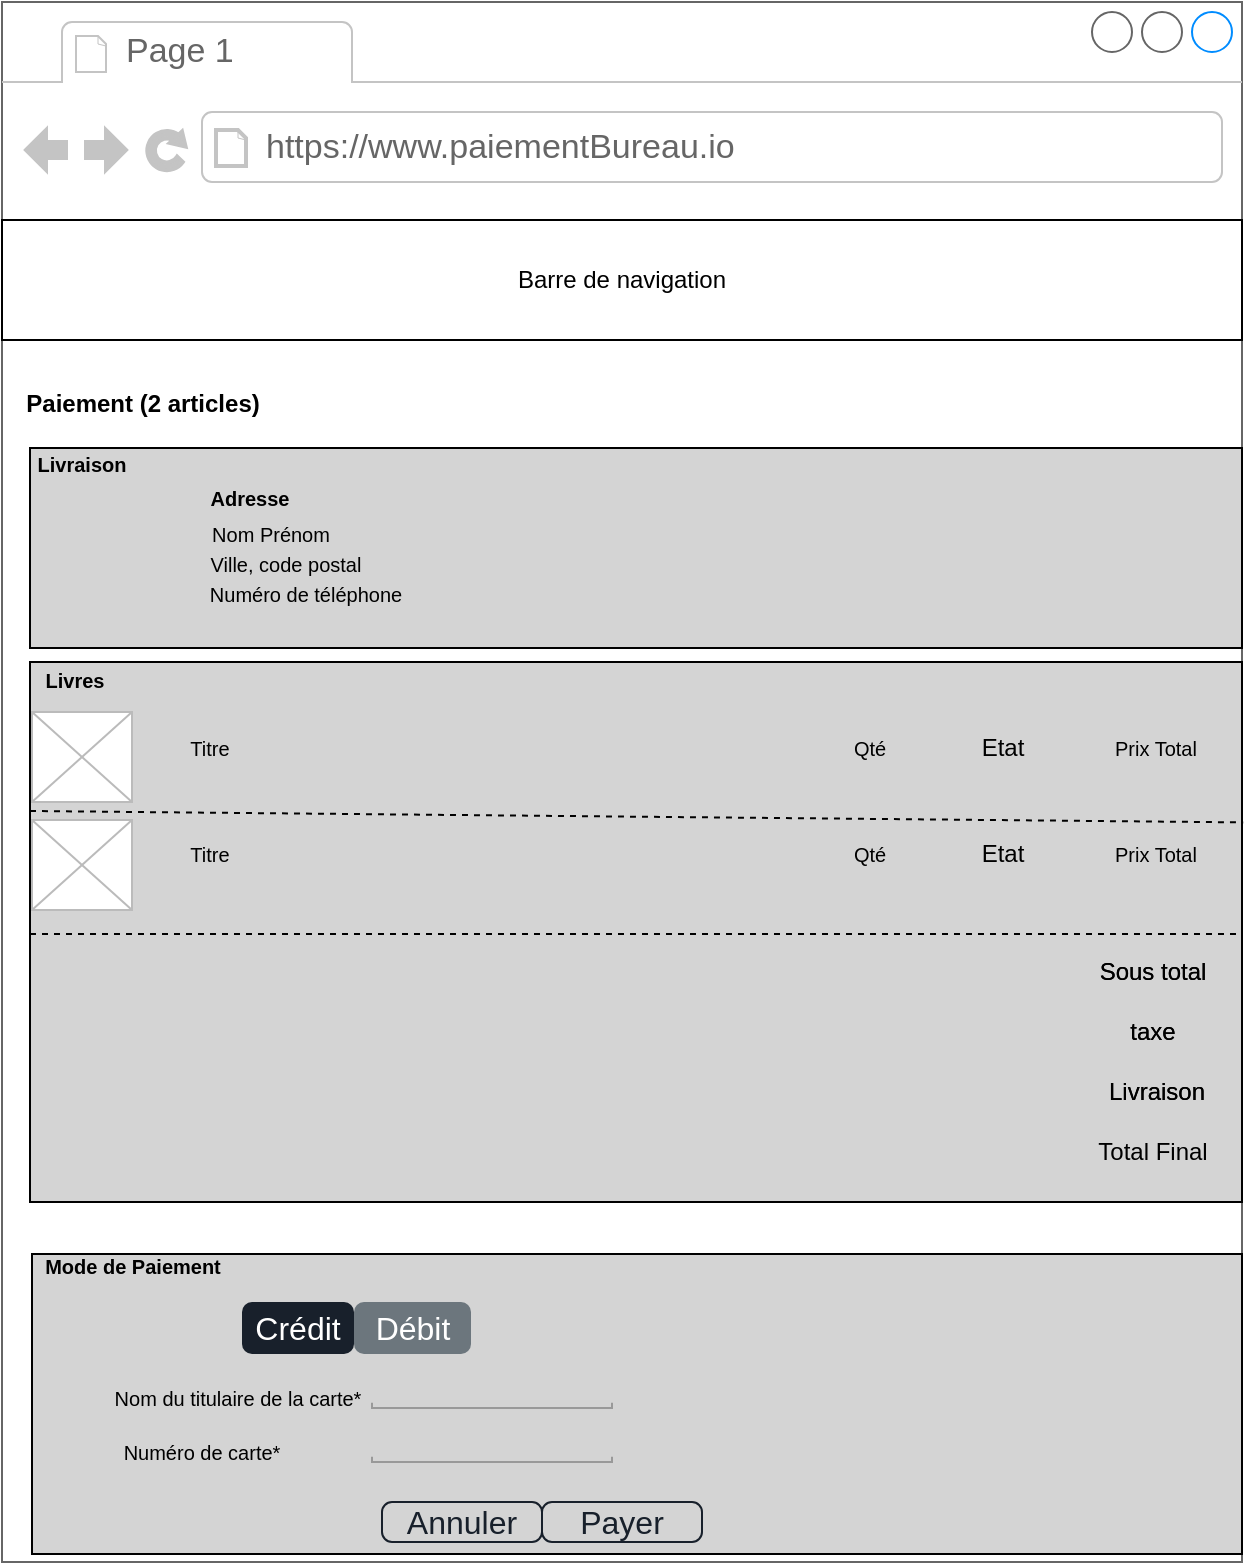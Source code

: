 <mxfile version="20.2.3" type="device"><diagram id="MnVo7oAfzeX79Uz1wtjh" name="Page-1"><mxGraphModel dx="1038" dy="649" grid="1" gridSize="10" guides="1" tooltips="1" connect="1" arrows="1" fold="1" page="1" pageScale="1" pageWidth="850" pageHeight="1100" math="0" shadow="0"><root><mxCell id="0"/><mxCell id="1" parent="0"/><mxCell id="9qUzUeZIBtW0LByiOXfO-1" value="" style="strokeWidth=1;shadow=0;dashed=0;align=center;html=1;shape=mxgraph.mockup.containers.browserWindow;rSize=0;strokeColor=#666666;strokeColor2=#008cff;strokeColor3=#c4c4c4;mainText=,;recursiveResize=0;" parent="1" vertex="1"><mxGeometry x="70" y="40" width="620" height="780" as="geometry"/></mxCell><mxCell id="9qUzUeZIBtW0LByiOXfO-2" value="Page 1" style="strokeWidth=1;shadow=0;dashed=0;align=center;html=1;shape=mxgraph.mockup.containers.anchor;fontSize=17;fontColor=#666666;align=left;" parent="9qUzUeZIBtW0LByiOXfO-1" vertex="1"><mxGeometry x="60" y="12" width="110" height="26" as="geometry"/></mxCell><mxCell id="9qUzUeZIBtW0LByiOXfO-3" value="https://www.paiementBureau.io" style="strokeWidth=1;shadow=0;dashed=0;align=center;html=1;shape=mxgraph.mockup.containers.anchor;rSize=0;fontSize=17;fontColor=#666666;align=left;" parent="9qUzUeZIBtW0LByiOXfO-1" vertex="1"><mxGeometry x="130" y="60" width="250" height="26" as="geometry"/></mxCell><mxCell id="9qUzUeZIBtW0LByiOXfO-6" value="" style="rounded=0;whiteSpace=wrap;html=1;fillColor=#D4D4D4;" parent="9qUzUeZIBtW0LByiOXfO-1" vertex="1"><mxGeometry x="14" y="223" width="606" height="100" as="geometry"/></mxCell><mxCell id="9qUzUeZIBtW0LByiOXfO-8" value="&lt;b&gt;Livraison&lt;/b&gt;" style="text;html=1;strokeColor=none;fillColor=none;align=center;verticalAlign=middle;whiteSpace=wrap;rounded=0;fontSize=10;" parent="9qUzUeZIBtW0LByiOXfO-1" vertex="1"><mxGeometry x="10" y="220" width="60" height="22" as="geometry"/></mxCell><mxCell id="9qUzUeZIBtW0LByiOXfO-9" value="&lt;b&gt;Adresse&lt;/b&gt;" style="text;html=1;strokeColor=none;fillColor=none;align=center;verticalAlign=middle;whiteSpace=wrap;rounded=0;fontSize=10;" parent="9qUzUeZIBtW0LByiOXfO-1" vertex="1"><mxGeometry x="94" y="237" width="60" height="21" as="geometry"/></mxCell><mxCell id="9qUzUeZIBtW0LByiOXfO-10" value="Nom Prénom" style="text;html=1;strokeColor=none;fillColor=none;align=center;verticalAlign=middle;whiteSpace=wrap;rounded=0;fontSize=10;" parent="9qUzUeZIBtW0LByiOXfO-1" vertex="1"><mxGeometry x="100" y="258" width="69" height="15" as="geometry"/></mxCell><mxCell id="9qUzUeZIBtW0LByiOXfO-11" value="Ville, code postal" style="text;html=1;strokeColor=none;fillColor=none;align=center;verticalAlign=middle;whiteSpace=wrap;rounded=0;fontSize=10;" parent="9qUzUeZIBtW0LByiOXfO-1" vertex="1"><mxGeometry x="100" y="273" width="84" height="15" as="geometry"/></mxCell><mxCell id="9qUzUeZIBtW0LByiOXfO-12" value="Numéro de téléphone" style="text;html=1;strokeColor=none;fillColor=none;align=center;verticalAlign=middle;whiteSpace=wrap;rounded=0;fontSize=10;" parent="9qUzUeZIBtW0LByiOXfO-1" vertex="1"><mxGeometry x="100" y="288" width="104" height="15" as="geometry"/></mxCell><mxCell id="9qUzUeZIBtW0LByiOXfO-13" value="" style="rounded=0;whiteSpace=wrap;html=1;fillColor=#D4D4D4;" parent="9qUzUeZIBtW0LByiOXfO-1" vertex="1"><mxGeometry x="14" y="330" width="606" height="270" as="geometry"/></mxCell><mxCell id="9qUzUeZIBtW0LByiOXfO-14" value="" style="dashed=0;shape=mxgraph.gmdl.image;strokeColor=#bbbbbb;fillColor=#ffffff;" parent="9qUzUeZIBtW0LByiOXfO-1" vertex="1"><mxGeometry x="15" y="355" width="50" height="45" as="geometry"/></mxCell><mxCell id="9qUzUeZIBtW0LByiOXfO-15" value="Titre" style="text;html=1;strokeColor=none;fillColor=none;align=center;verticalAlign=middle;whiteSpace=wrap;rounded=0;fontSize=10;" parent="9qUzUeZIBtW0LByiOXfO-1" vertex="1"><mxGeometry x="74" y="358" width="60" height="30" as="geometry"/></mxCell><mxCell id="9qUzUeZIBtW0LByiOXfO-16" value="Qté" style="text;html=1;strokeColor=none;fillColor=none;align=center;verticalAlign=middle;whiteSpace=wrap;rounded=0;fontSize=10;" parent="9qUzUeZIBtW0LByiOXfO-1" vertex="1"><mxGeometry x="419" y="358" width="30" height="30" as="geometry"/></mxCell><mxCell id="9qUzUeZIBtW0LByiOXfO-17" value="Prix Total" style="text;html=1;strokeColor=none;fillColor=none;align=center;verticalAlign=middle;whiteSpace=wrap;rounded=0;fontSize=10;" parent="9qUzUeZIBtW0LByiOXfO-1" vertex="1"><mxGeometry x="552" y="358" width="50" height="30" as="geometry"/></mxCell><mxCell id="9qUzUeZIBtW0LByiOXfO-18" value="" style="endArrow=none;html=1;rounded=0;fontSize=10;exitX=0;exitY=0.5;exitDx=0;exitDy=0;entryX=1.001;entryY=0.297;entryDx=0;entryDy=0;dashed=1;entryPerimeter=0;" parent="9qUzUeZIBtW0LByiOXfO-1" target="9qUzUeZIBtW0LByiOXfO-13" edge="1"><mxGeometry width="50" height="50" relative="1" as="geometry"><mxPoint x="14" y="404.5" as="sourcePoint"/><mxPoint x="284" y="404.5" as="targetPoint"/></mxGeometry></mxCell><mxCell id="9qUzUeZIBtW0LByiOXfO-19" value="" style="dashed=0;shape=mxgraph.gmdl.image;strokeColor=#bbbbbb;fillColor=#ffffff;" parent="9qUzUeZIBtW0LByiOXfO-1" vertex="1"><mxGeometry x="15" y="409" width="50" height="45" as="geometry"/></mxCell><mxCell id="9qUzUeZIBtW0LByiOXfO-20" value="Titre" style="text;html=1;strokeColor=none;fillColor=none;align=center;verticalAlign=middle;whiteSpace=wrap;rounded=0;fontSize=10;" parent="9qUzUeZIBtW0LByiOXfO-1" vertex="1"><mxGeometry x="74" y="411" width="60" height="30" as="geometry"/></mxCell><mxCell id="9qUzUeZIBtW0LByiOXfO-21" value="Qté" style="text;html=1;strokeColor=none;fillColor=none;align=center;verticalAlign=middle;whiteSpace=wrap;rounded=0;fontSize=10;" parent="9qUzUeZIBtW0LByiOXfO-1" vertex="1"><mxGeometry x="419" y="411" width="30" height="30" as="geometry"/></mxCell><mxCell id="9qUzUeZIBtW0LByiOXfO-22" value="Prix Total" style="text;html=1;strokeColor=none;fillColor=none;align=center;verticalAlign=middle;whiteSpace=wrap;rounded=0;fontSize=10;" parent="9qUzUeZIBtW0LByiOXfO-1" vertex="1"><mxGeometry x="552" y="411" width="50" height="30" as="geometry"/></mxCell><mxCell id="9qUzUeZIBtW0LByiOXfO-24" value="&lt;b&gt;Livres&lt;/b&gt;" style="text;html=1;strokeColor=none;fillColor=none;align=center;verticalAlign=middle;whiteSpace=wrap;rounded=0;fontSize=10;" parent="9qUzUeZIBtW0LByiOXfO-1" vertex="1"><mxGeometry x="14" y="332" width="45" height="13" as="geometry"/></mxCell><mxCell id="9qUzUeZIBtW0LByiOXfO-23" value="" style="rounded=0;whiteSpace=wrap;html=1;fillColor=#D4D4D4;" parent="9qUzUeZIBtW0LByiOXfO-1" vertex="1"><mxGeometry x="15" y="626" width="605" height="150" as="geometry"/></mxCell><mxCell id="9qUzUeZIBtW0LByiOXfO-25" value="&lt;b&gt;Mode de Paiement&lt;/b&gt;" style="text;html=1;strokeColor=none;fillColor=none;align=center;verticalAlign=middle;whiteSpace=wrap;rounded=0;fontSize=10;" parent="9qUzUeZIBtW0LByiOXfO-1" vertex="1"><mxGeometry x="16" y="625" width="99" height="13" as="geometry"/></mxCell><mxCell id="9qUzUeZIBtW0LByiOXfO-26" value="Crédit" style="html=1;shadow=0;dashed=0;shape=mxgraph.bootstrap.rrect;rSize=5;strokeColor=none;strokeWidth=1;fillColor=#18202B;fontColor=#FFFFFF;whiteSpace=wrap;align=center;verticalAlign=middle;spacingLeft=0;fontStyle=0;fontSize=16;spacing=5;" parent="9qUzUeZIBtW0LByiOXfO-1" vertex="1"><mxGeometry x="120" y="650" width="56" height="26" as="geometry"/></mxCell><mxCell id="9qUzUeZIBtW0LByiOXfO-27" value="Débit" style="html=1;shadow=0;dashed=0;shape=mxgraph.bootstrap.rrect;rSize=5;strokeColor=none;strokeWidth=1;fillColor=#6C767D;fontColor=#FFFFFF;whiteSpace=wrap;align=center;verticalAlign=middle;spacingLeft=0;fontStyle=0;fontSize=16;spacing=5;" parent="9qUzUeZIBtW0LByiOXfO-1" vertex="1"><mxGeometry x="176" y="650" width="58.5" height="26" as="geometry"/></mxCell><mxCell id="9qUzUeZIBtW0LByiOXfO-28" value="Nom du titulaire de la carte*" style="text;html=1;strokeColor=none;fillColor=none;align=center;verticalAlign=middle;whiteSpace=wrap;rounded=0;fontSize=10;" parent="9qUzUeZIBtW0LByiOXfO-1" vertex="1"><mxGeometry x="51" y="683" width="134" height="30" as="geometry"/></mxCell><mxCell id="9qUzUeZIBtW0LByiOXfO-29" value="" style="strokeWidth=1;html=1;shadow=0;dashed=0;shape=mxgraph.android.textfield;align=center;strokeColor=#999999;pointerEvents=1;fontSize=10;fillColor=#18202B;" parent="9qUzUeZIBtW0LByiOXfO-1" vertex="1"><mxGeometry x="185" y="687" width="120" height="16" as="geometry"/></mxCell><mxCell id="9qUzUeZIBtW0LByiOXfO-30" value="Numéro de carte*" style="text;html=1;strokeColor=none;fillColor=none;align=center;verticalAlign=middle;whiteSpace=wrap;rounded=0;fontSize=10;" parent="9qUzUeZIBtW0LByiOXfO-1" vertex="1"><mxGeometry x="55" y="710" width="90" height="30" as="geometry"/></mxCell><mxCell id="9qUzUeZIBtW0LByiOXfO-31" value="" style="strokeWidth=1;html=1;shadow=0;dashed=0;shape=mxgraph.android.textfield;align=center;strokeColor=#999999;pointerEvents=1;fontSize=10;fillColor=#18202B;" parent="9qUzUeZIBtW0LByiOXfO-1" vertex="1"><mxGeometry x="185" y="714" width="120" height="16" as="geometry"/></mxCell><mxCell id="9qUzUeZIBtW0LByiOXfO-32" value="&lt;font color=&quot;#18202b&quot;&gt;Payer&lt;/font&gt;" style="html=1;shadow=0;dashed=0;shape=mxgraph.bootstrap.rrect;rSize=5;strokeColor=#18202B;strokeWidth=1;fillColor=none;fontColor=#0085FC;whiteSpace=wrap;align=center;verticalAlign=middle;spacingLeft=0;fontStyle=0;fontSize=16;spacing=5;" parent="9qUzUeZIBtW0LByiOXfO-1" vertex="1"><mxGeometry x="270" y="750" width="80" height="20" as="geometry"/></mxCell><mxCell id="x44Z7aAIWkWqeMxP52wS-2" value="&lt;font color=&quot;#18202b&quot;&gt;Annuler&lt;/font&gt;" style="html=1;shadow=0;dashed=0;shape=mxgraph.bootstrap.rrect;rSize=5;strokeColor=#18202B;strokeWidth=1;fillColor=none;fontColor=#0085FC;whiteSpace=wrap;align=center;verticalAlign=middle;spacingLeft=0;fontStyle=0;fontSize=16;spacing=5;" parent="9qUzUeZIBtW0LByiOXfO-1" vertex="1"><mxGeometry x="190" y="750" width="80" height="20" as="geometry"/></mxCell><mxCell id="x44Z7aAIWkWqeMxP52wS-5" value="Etat" style="text;html=1;align=center;verticalAlign=middle;resizable=0;points=[];autosize=1;strokeColor=none;fillColor=none;" parent="9qUzUeZIBtW0LByiOXfO-1" vertex="1"><mxGeometry x="480" y="358" width="40" height="30" as="geometry"/></mxCell><mxCell id="x44Z7aAIWkWqeMxP52wS-6" value="Etat" style="text;html=1;align=center;verticalAlign=middle;resizable=0;points=[];autosize=1;strokeColor=none;fillColor=none;" parent="9qUzUeZIBtW0LByiOXfO-1" vertex="1"><mxGeometry x="480" y="411" width="40" height="30" as="geometry"/></mxCell><mxCell id="x44Z7aAIWkWqeMxP52wS-11" value="" style="endArrow=none;html=1;rounded=0;fontSize=10;exitX=0;exitY=0.75;exitDx=0;exitDy=0;entryX=1;entryY=0.75;entryDx=0;entryDy=0;dashed=1;" parent="9qUzUeZIBtW0LByiOXfO-1" edge="1"><mxGeometry width="50" height="50" relative="1" as="geometry"><mxPoint x="14" y="466" as="sourcePoint"/><mxPoint x="620" y="466" as="targetPoint"/></mxGeometry></mxCell><mxCell id="x44Z7aAIWkWqeMxP52wS-7" value="Sous total" style="text;html=1;align=center;verticalAlign=middle;resizable=0;points=[];autosize=1;strokeColor=none;fillColor=none;" parent="9qUzUeZIBtW0LByiOXfO-1" vertex="1"><mxGeometry x="535" y="470" width="80" height="30" as="geometry"/></mxCell><mxCell id="x44Z7aAIWkWqeMxP52wS-8" value="taxe" style="text;html=1;align=center;verticalAlign=middle;resizable=0;points=[];autosize=1;strokeColor=none;fillColor=none;" parent="9qUzUeZIBtW0LByiOXfO-1" vertex="1"><mxGeometry x="550" y="500" width="50" height="30" as="geometry"/></mxCell><mxCell id="x44Z7aAIWkWqeMxP52wS-9" value="Livraison" style="text;html=1;align=center;verticalAlign=middle;resizable=0;points=[];autosize=1;strokeColor=none;fillColor=none;" parent="9qUzUeZIBtW0LByiOXfO-1" vertex="1"><mxGeometry x="542" y="530" width="70" height="30" as="geometry"/></mxCell><mxCell id="x44Z7aAIWkWqeMxP52wS-3" value="Total Final" style="text;html=1;align=center;verticalAlign=middle;resizable=0;points=[];autosize=1;strokeColor=none;fillColor=none;" parent="9qUzUeZIBtW0LByiOXfO-1" vertex="1"><mxGeometry x="535" y="560" width="80" height="30" as="geometry"/></mxCell><mxCell id="hAWsc5_t7SBI0EG2LQoL-1" value="Sous total" style="text;html=1;align=center;verticalAlign=middle;resizable=0;points=[];autosize=1;strokeColor=none;fillColor=none;" parent="9qUzUeZIBtW0LByiOXfO-1" vertex="1"><mxGeometry x="535" y="470" width="80" height="30" as="geometry"/></mxCell><mxCell id="hAWsc5_t7SBI0EG2LQoL-2" value="taxe" style="text;html=1;align=center;verticalAlign=middle;resizable=0;points=[];autosize=1;strokeColor=none;fillColor=none;" parent="9qUzUeZIBtW0LByiOXfO-1" vertex="1"><mxGeometry x="550" y="500" width="50" height="30" as="geometry"/></mxCell><mxCell id="hAWsc5_t7SBI0EG2LQoL-3" value="Livraison" style="text;html=1;align=center;verticalAlign=middle;resizable=0;points=[];autosize=1;strokeColor=none;fillColor=none;" parent="9qUzUeZIBtW0LByiOXfO-1" vertex="1"><mxGeometry x="542" y="530" width="70" height="30" as="geometry"/></mxCell><mxCell id="9qUzUeZIBtW0LByiOXfO-4" value="Barre de navigation" style="rounded=0;whiteSpace=wrap;html=1;" parent="1" vertex="1"><mxGeometry x="70" y="149" width="620" height="60" as="geometry"/></mxCell><mxCell id="9qUzUeZIBtW0LByiOXfO-5" value="&lt;b&gt;Paiement (2 articles)&lt;/b&gt;" style="text;html=1;align=center;verticalAlign=middle;resizable=0;points=[];autosize=1;strokeColor=none;fillColor=none;" parent="1" vertex="1"><mxGeometry x="70" y="226" width="140" height="30" as="geometry"/></mxCell></root></mxGraphModel></diagram></mxfile>